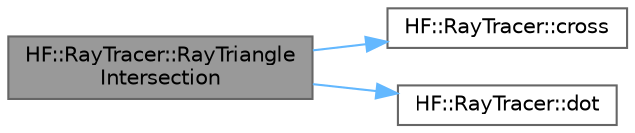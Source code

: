 digraph "HF::RayTracer::RayTriangleIntersection"
{
 // LATEX_PDF_SIZE
  bgcolor="transparent";
  edge [fontname=Helvetica,fontsize=10,labelfontname=Helvetica,labelfontsize=10];
  node [fontname=Helvetica,fontsize=10,shape=box,height=0.2,width=0.4];
  rankdir="LR";
  Node1 [label="HF::RayTracer::RayTriangle\lIntersection",height=0.2,width=0.4,color="gray40", fillcolor="grey60", style="filled", fontcolor="black",tooltip="Determine the distance between a ray's origin and it's point of intersection with a triangle."];
  Node1 -> Node2 [color="steelblue1",style="solid"];
  Node2 [label="HF::RayTracer::cross",height=0.2,width=0.4,color="grey40", fillcolor="white", style="filled",URL="$a00464.html#a16f9f26b0140f023ce820ec55e38c66b",tooltip=" "];
  Node1 -> Node3 [color="steelblue1",style="solid"];
  Node3 [label="HF::RayTracer::dot",height=0.2,width=0.4,color="grey40", fillcolor="white", style="filled",URL="$a00464.html#ae551c109488ce94d0a568712b50da689",tooltip=" "];
}
